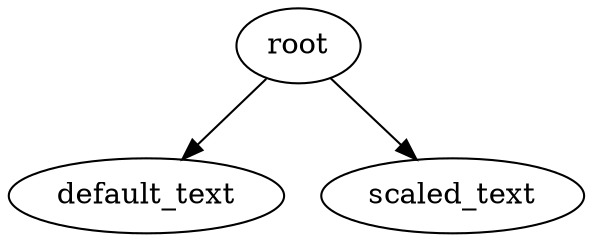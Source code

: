 digraph D {
    root_942 [label="root"];
    default_text_943 [label="default_text"];
    scaled_text_944 [label="scaled_text"];
    root_942 -> default_text_943;
    root_942 -> scaled_text_944;
}
